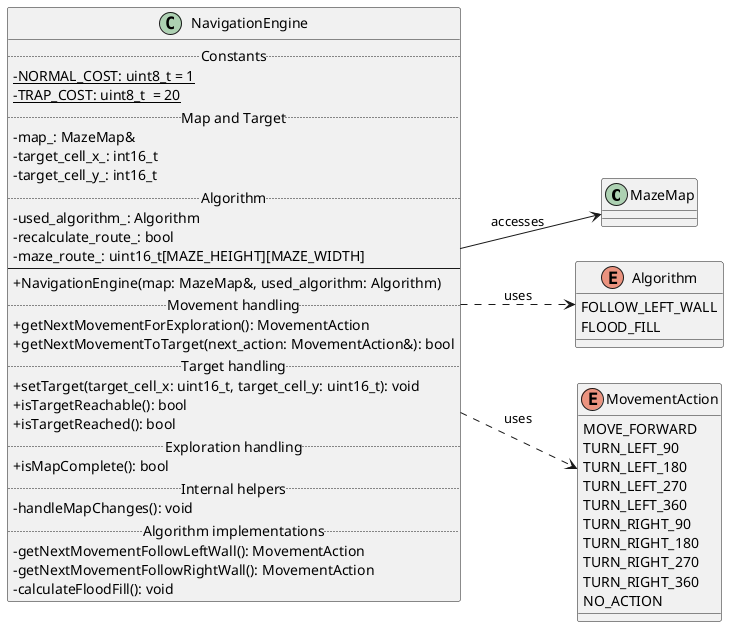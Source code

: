 @startuml
skinparam classAttributeIconSize 0
skinparam classFontColor Black
skinparam classAttributeFontColor Black
skinparam classMethodFontColor Black

left to right direction

class MazeMap

enum Algorithm{
  FOLLOW_LEFT_WALL
  FLOOD_FILL
}

enum MovementAction{
  MOVE_FORWARD
  TURN_LEFT_90
  TURN_LEFT_180
  TURN_LEFT_270
  TURN_LEFT_360
  TURN_RIGHT_90
  TURN_RIGHT_180
  TURN_RIGHT_270
  TURN_RIGHT_360
  NO_ACTION
}

class NavigationEngine{
  .. Constants ..
  - {static} NORMAL_COST: uint8_t = 1
  - {static} TRAP_COST: uint8_t  = 20
  .. Map and Target ..
  - map_: MazeMap&
  - target_cell_x_: int16_t
  - target_cell_y_: int16_t
  .. Algorithm ..
  - used_algorithm_: Algorithm
  - recalculate_route_: bool
  - maze_route_: uint16_t[MAZE_HEIGHT][MAZE_WIDTH]
  --
  + NavigationEngine(map: MazeMap&, used_algorithm: Algorithm)
  .. Movement handling ..
  + getNextMovementForExploration(): MovementAction
  + getNextMovementToTarget(next_action: MovementAction&): bool
  .. Target handling ..
  + setTarget(target_cell_x: uint16_t, target_cell_y: uint16_t): void
  + isTargetReachable(): bool
  + isTargetReached(): bool
  .. Exploration handling ..
  + isMapComplete(): bool
  .. Internal helpers ..
  - handleMapChanges(): void
  .. Algorithm implementations ..
  - getNextMovementFollowLeftWall(): MovementAction
  - getNextMovementFollowRightWall(): MovementAction
  - calculateFloodFill(): void
}

' Relationships
NavigationEngine --> MazeMap : accesses
NavigationEngine ..> Algorithm : uses
NavigationEngine ..> MovementAction : uses

@enduml
